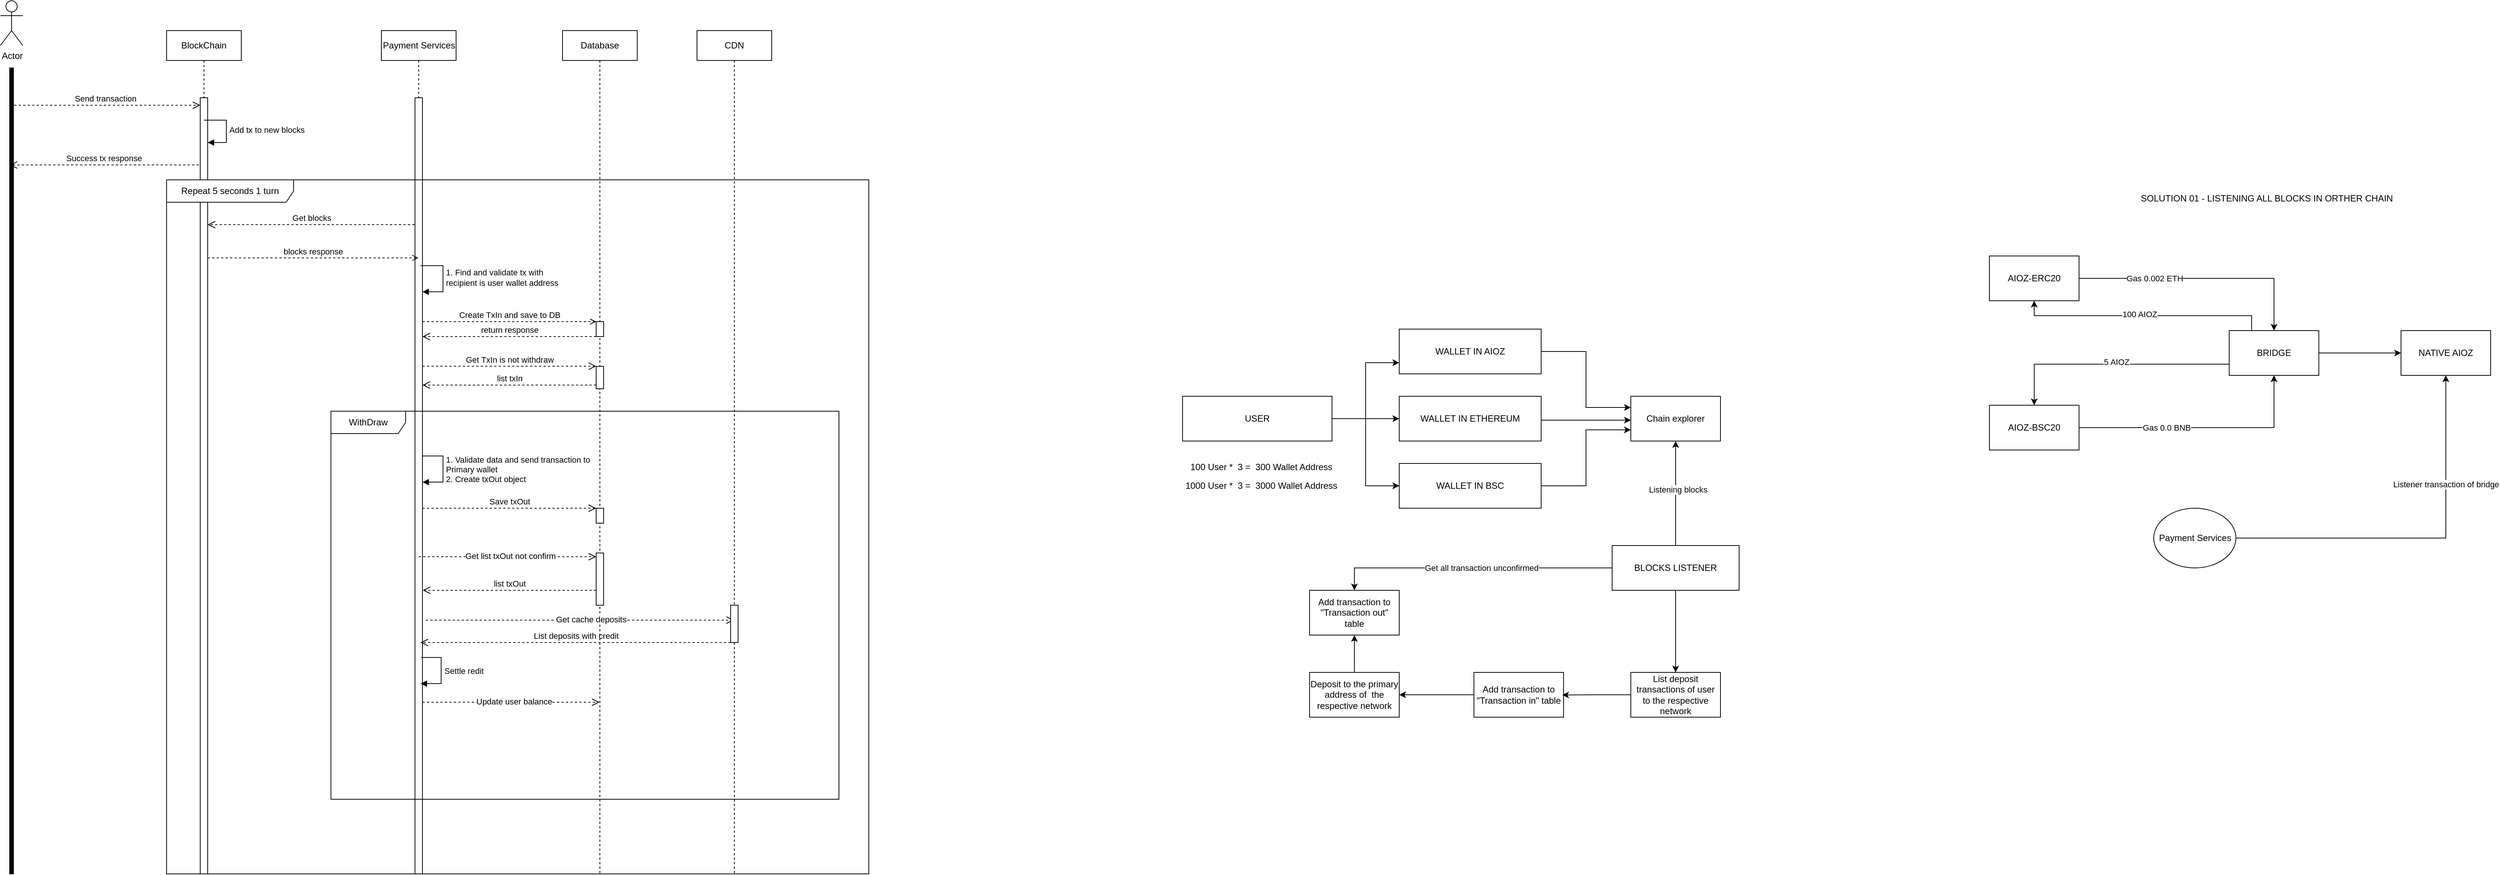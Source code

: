 <mxfile version="24.8.3">
  <diagram id="C5RBs43oDa-KdzZeNtuy" name="Page-1">
    <mxGraphModel dx="2595" dy="501" grid="1" gridSize="10" guides="1" tooltips="1" connect="1" arrows="1" fold="1" page="1" pageScale="1" pageWidth="827" pageHeight="1169" math="0" shadow="0">
      <root>
        <mxCell id="WIyWlLk6GJQsqaUBKTNV-0" />
        <mxCell id="WIyWlLk6GJQsqaUBKTNV-1" parent="WIyWlLk6GJQsqaUBKTNV-0" />
        <mxCell id="eYlgFXyIfjPkv886gNfy-71" style="edgeStyle=orthogonalEdgeStyle;rounded=0;orthogonalLoop=1;jettySize=auto;html=1;entryX=0.5;entryY=0;entryDx=0;entryDy=0;" edge="1" parent="WIyWlLk6GJQsqaUBKTNV-1" source="klTrbKSa8jeeAFxTV1Gi-0" target="eYlgFXyIfjPkv886gNfy-69">
          <mxGeometry relative="1" as="geometry" />
        </mxCell>
        <mxCell id="eYlgFXyIfjPkv886gNfy-98" value="Gas 0.002 ETH" style="edgeLabel;html=1;align=center;verticalAlign=middle;resizable=0;points=[];" vertex="1" connectable="0" parent="eYlgFXyIfjPkv886gNfy-71">
          <mxGeometry x="-0.516" y="3" relative="1" as="geometry">
            <mxPoint x="21" y="3" as="offset" />
          </mxGeometry>
        </mxCell>
        <mxCell id="klTrbKSa8jeeAFxTV1Gi-0" value="AIOZ-ERC20" style="whiteSpace=wrap;html=1;" parent="WIyWlLk6GJQsqaUBKTNV-1" vertex="1">
          <mxGeometry x="1490" y="572" width="120" height="60" as="geometry" />
        </mxCell>
        <mxCell id="eYlgFXyIfjPkv886gNfy-0" value="" style="html=1;points=[];perimeter=orthogonalPerimeter;fillColor=strokeColor;" vertex="1" parent="WIyWlLk6GJQsqaUBKTNV-1">
          <mxGeometry x="-1160" y="320" width="5" height="1080" as="geometry" />
        </mxCell>
        <mxCell id="eYlgFXyIfjPkv886gNfy-1" value="Actor" style="shape=umlActor;verticalLabelPosition=bottom;verticalAlign=top;html=1;" vertex="1" parent="WIyWlLk6GJQsqaUBKTNV-1">
          <mxGeometry x="-1172.5" y="230" width="30" height="60" as="geometry" />
        </mxCell>
        <mxCell id="eYlgFXyIfjPkv886gNfy-2" value="BlockChain" style="shape=umlLifeline;perimeter=lifelinePerimeter;whiteSpace=wrap;html=1;container=1;dropTarget=0;collapsible=0;recursiveResize=0;outlineConnect=0;portConstraint=eastwest;newEdgeStyle={&quot;edgeStyle&quot;:&quot;elbowEdgeStyle&quot;,&quot;elbow&quot;:&quot;vertical&quot;,&quot;curved&quot;:0,&quot;rounded&quot;:0};" vertex="1" parent="WIyWlLk6GJQsqaUBKTNV-1">
          <mxGeometry x="-950" y="270" width="100" height="1130" as="geometry" />
        </mxCell>
        <mxCell id="eYlgFXyIfjPkv886gNfy-3" value="" style="html=1;points=[[0,0,0,0,5],[0,1,0,0,-5],[1,0,0,0,5],[1,1,0,0,-5]];perimeter=orthogonalPerimeter;outlineConnect=0;targetShapes=umlLifeline;portConstraint=eastwest;newEdgeStyle={&quot;curved&quot;:0,&quot;rounded&quot;:0};" vertex="1" parent="eYlgFXyIfjPkv886gNfy-2">
          <mxGeometry x="45" y="90" width="10" height="1040" as="geometry" />
        </mxCell>
        <mxCell id="eYlgFXyIfjPkv886gNfy-14" value="Add tx to new blocks" style="html=1;align=left;spacingLeft=2;endArrow=block;rounded=0;edgeStyle=orthogonalEdgeStyle;curved=0;rounded=0;" edge="1" parent="eYlgFXyIfjPkv886gNfy-2">
          <mxGeometry relative="1" as="geometry">
            <mxPoint x="50" y="120" as="sourcePoint" />
            <Array as="points">
              <mxPoint x="80" y="120" />
            </Array>
            <mxPoint x="55.0" y="150" as="targetPoint" />
          </mxGeometry>
        </mxCell>
        <mxCell id="eYlgFXyIfjPkv886gNfy-4" value="Payment Services" style="shape=umlLifeline;perimeter=lifelinePerimeter;whiteSpace=wrap;html=1;container=1;dropTarget=0;collapsible=0;recursiveResize=0;outlineConnect=0;portConstraint=eastwest;newEdgeStyle={&quot;edgeStyle&quot;:&quot;elbowEdgeStyle&quot;,&quot;elbow&quot;:&quot;vertical&quot;,&quot;curved&quot;:0,&quot;rounded&quot;:0};" vertex="1" parent="WIyWlLk6GJQsqaUBKTNV-1">
          <mxGeometry x="-662.5" y="270" width="100" height="1130" as="geometry" />
        </mxCell>
        <mxCell id="eYlgFXyIfjPkv886gNfy-5" value="" style="html=1;points=[[0,0,0,0,5],[0,1,0,0,-5],[1,0,0,0,5],[1,1,0,0,-5]];perimeter=orthogonalPerimeter;outlineConnect=0;targetShapes=umlLifeline;portConstraint=eastwest;newEdgeStyle={&quot;curved&quot;:0,&quot;rounded&quot;:0};" vertex="1" parent="eYlgFXyIfjPkv886gNfy-4">
          <mxGeometry x="45" y="90" width="10" height="1040" as="geometry" />
        </mxCell>
        <mxCell id="eYlgFXyIfjPkv886gNfy-8" value="Send transaction" style="endArrow=open;startArrow=none;endFill=0;startFill=0;endSize=8;html=1;verticalAlign=bottom;dashed=1;labelBackgroundColor=none;rounded=0;exitX=0.7;exitY=0.071;exitDx=0;exitDy=0;exitPerimeter=0;" edge="1" parent="WIyWlLk6GJQsqaUBKTNV-1" target="eYlgFXyIfjPkv886gNfy-3">
          <mxGeometry width="160" relative="1" as="geometry">
            <mxPoint x="-1160" y="370.0" as="sourcePoint" />
            <mxPoint x="-934" y="370.0" as="targetPoint" />
          </mxGeometry>
        </mxCell>
        <mxCell id="eYlgFXyIfjPkv886gNfy-9" value="Get blocks" style="endArrow=open;startArrow=none;endFill=0;startFill=0;endSize=8;html=1;verticalAlign=bottom;dashed=1;labelBackgroundColor=none;rounded=0;" edge="1" parent="WIyWlLk6GJQsqaUBKTNV-1">
          <mxGeometry x="0.001" width="160" relative="1" as="geometry">
            <mxPoint x="-618" y="530" as="sourcePoint" />
            <mxPoint x="-895" y="530" as="targetPoint" />
            <Array as="points">
              <mxPoint x="-875" y="530" />
            </Array>
            <mxPoint as="offset" />
          </mxGeometry>
        </mxCell>
        <mxCell id="eYlgFXyIfjPkv886gNfy-10" value="blocks response" style="endArrow=open;html=1;rounded=0;align=center;verticalAlign=bottom;dashed=1;endFill=0;labelBackgroundColor=none;" edge="1" parent="WIyWlLk6GJQsqaUBKTNV-1">
          <mxGeometry relative="1" as="geometry">
            <mxPoint x="-895.0" y="574.58" as="sourcePoint" />
            <mxPoint x="-613" y="574.58" as="targetPoint" />
          </mxGeometry>
        </mxCell>
        <mxCell id="eYlgFXyIfjPkv886gNfy-11" value="" style="resizable=0;html=1;align=center;verticalAlign=top;labelBackgroundColor=none;" connectable="0" vertex="1" parent="eYlgFXyIfjPkv886gNfy-10">
          <mxGeometry relative="1" as="geometry" />
        </mxCell>
        <mxCell id="eYlgFXyIfjPkv886gNfy-12" value="Success tx response" style="endArrow=open;startArrow=none;endFill=0;startFill=0;endSize=8;html=1;verticalAlign=bottom;dashed=1;labelBackgroundColor=none;rounded=0;entryX=0.367;entryY=0.182;entryDx=0;entryDy=0;entryPerimeter=0;" edge="1" parent="WIyWlLk6GJQsqaUBKTNV-1">
          <mxGeometry x="0.003" width="160" relative="1" as="geometry">
            <mxPoint x="-906.84" y="450" as="sourcePoint" />
            <mxPoint x="-1160.005" y="450.08" as="targetPoint" />
            <Array as="points">
              <mxPoint x="-1096.84" y="450" />
            </Array>
            <mxPoint as="offset" />
          </mxGeometry>
        </mxCell>
        <mxCell id="eYlgFXyIfjPkv886gNfy-15" value="1. Find and validate tx with &lt;br&gt;recipient is user wallet address" style="html=1;align=left;spacingLeft=2;endArrow=block;rounded=0;edgeStyle=orthogonalEdgeStyle;curved=0;rounded=0;" edge="1" parent="WIyWlLk6GJQsqaUBKTNV-1">
          <mxGeometry x="-0.005" relative="1" as="geometry">
            <mxPoint x="-610" y="585" as="sourcePoint" />
            <Array as="points">
              <mxPoint x="-580" y="585" />
              <mxPoint x="-580" y="620" />
            </Array>
            <mxPoint x="-607.5" y="620.034" as="targetPoint" />
            <mxPoint as="offset" />
          </mxGeometry>
        </mxCell>
        <mxCell id="eYlgFXyIfjPkv886gNfy-23" value="Database" style="shape=umlLifeline;perimeter=lifelinePerimeter;whiteSpace=wrap;html=1;container=1;dropTarget=0;collapsible=0;recursiveResize=0;outlineConnect=0;portConstraint=eastwest;newEdgeStyle={&quot;edgeStyle&quot;:&quot;elbowEdgeStyle&quot;,&quot;elbow&quot;:&quot;vertical&quot;,&quot;curved&quot;:0,&quot;rounded&quot;:0};" vertex="1" parent="WIyWlLk6GJQsqaUBKTNV-1">
          <mxGeometry x="-420" y="270" width="100" height="1130" as="geometry" />
        </mxCell>
        <mxCell id="eYlgFXyIfjPkv886gNfy-28" value="Repeat 5 seconds 1 turn" style="shape=umlFrame;whiteSpace=wrap;html=1;pointerEvents=0;recursiveResize=0;container=1;collapsible=0;width=170;" vertex="1" parent="WIyWlLk6GJQsqaUBKTNV-1">
          <mxGeometry x="-950" y="470" width="940" height="930" as="geometry" />
        </mxCell>
        <mxCell id="eYlgFXyIfjPkv886gNfy-31" value="Get TxIn is not withdraw" style="endArrow=open;startArrow=none;endFill=0;startFill=0;endSize=8;html=1;verticalAlign=bottom;dashed=1;labelBackgroundColor=none;rounded=0;" edge="1" parent="eYlgFXyIfjPkv886gNfy-28">
          <mxGeometry width="160" relative="1" as="geometry">
            <mxPoint x="342.5" y="249.71" as="sourcePoint" />
            <mxPoint x="575" y="249.71" as="targetPoint" />
          </mxGeometry>
        </mxCell>
        <mxCell id="eYlgFXyIfjPkv886gNfy-24" value="" style="html=1;points=[[0,0,0,0,5],[0,1,0,0,-5],[1,0,0,0,5],[1,1,0,0,-5]];perimeter=orthogonalPerimeter;outlineConnect=0;targetShapes=umlLifeline;portConstraint=eastwest;newEdgeStyle={&quot;curved&quot;:0,&quot;rounded&quot;:0};" vertex="1" parent="eYlgFXyIfjPkv886gNfy-28">
          <mxGeometry x="575" y="190" width="10" height="20" as="geometry" />
        </mxCell>
        <mxCell id="eYlgFXyIfjPkv886gNfy-32" value="" style="html=1;points=[[0,0,0,0,5],[0,1,0,0,-5],[1,0,0,0,5],[1,1,0,0,-5]];perimeter=orthogonalPerimeter;outlineConnect=0;targetShapes=umlLifeline;portConstraint=eastwest;newEdgeStyle={&quot;curved&quot;:0,&quot;rounded&quot;:0};" vertex="1" parent="eYlgFXyIfjPkv886gNfy-28">
          <mxGeometry x="575" y="250" width="10" height="30" as="geometry" />
        </mxCell>
        <mxCell id="eYlgFXyIfjPkv886gNfy-33" value="return response" style="endArrow=open;startArrow=none;endFill=0;startFill=0;endSize=8;html=1;verticalAlign=bottom;dashed=1;labelBackgroundColor=none;rounded=0;exitX=0;exitY=1;exitDx=0;exitDy=-5;exitPerimeter=0;" edge="1" parent="eYlgFXyIfjPkv886gNfy-28">
          <mxGeometry x="-0.002" width="160" relative="1" as="geometry">
            <mxPoint x="575" y="210" as="sourcePoint" />
            <mxPoint x="342.5" y="210" as="targetPoint" />
            <mxPoint as="offset" />
          </mxGeometry>
        </mxCell>
        <mxCell id="eYlgFXyIfjPkv886gNfy-35" value="1. Validate data and send transaction to&amp;nbsp;&lt;br&gt;Primary wallet&lt;br&gt;2. Create txOut object" style="html=1;align=left;spacingLeft=2;endArrow=block;rounded=0;edgeStyle=orthogonalEdgeStyle;curved=0;rounded=0;" edge="1" parent="eYlgFXyIfjPkv886gNfy-28">
          <mxGeometry x="-0.005" relative="1" as="geometry">
            <mxPoint x="343" y="370" as="sourcePoint" />
            <Array as="points">
              <mxPoint x="370" y="370" />
              <mxPoint x="370" y="405" />
            </Array>
            <mxPoint x="342.5" y="405.034" as="targetPoint" />
            <mxPoint as="offset" />
          </mxGeometry>
        </mxCell>
        <mxCell id="eYlgFXyIfjPkv886gNfy-36" value="Save txOut" style="endArrow=open;startArrow=none;endFill=0;startFill=0;endSize=8;html=1;verticalAlign=bottom;dashed=1;labelBackgroundColor=none;rounded=0;" edge="1" parent="eYlgFXyIfjPkv886gNfy-28" target="eYlgFXyIfjPkv886gNfy-37">
          <mxGeometry x="0.003" width="160" relative="1" as="geometry">
            <mxPoint x="342.5" y="440" as="sourcePoint" />
            <mxPoint x="575" y="440" as="targetPoint" />
            <mxPoint as="offset" />
          </mxGeometry>
        </mxCell>
        <mxCell id="eYlgFXyIfjPkv886gNfy-38" value="WithDraw" style="shape=umlFrame;whiteSpace=wrap;html=1;pointerEvents=0;recursiveResize=0;container=1;collapsible=0;width=100;height=30;" vertex="1" parent="eYlgFXyIfjPkv886gNfy-28">
          <mxGeometry x="220" y="310" width="680" height="520" as="geometry" />
        </mxCell>
        <mxCell id="eYlgFXyIfjPkv886gNfy-37" value="" style="html=1;points=[[0,0,0,0,5],[0,1,0,0,-5],[1,0,0,0,5],[1,1,0,0,-5]];perimeter=orthogonalPerimeter;outlineConnect=0;targetShapes=umlLifeline;portConstraint=eastwest;newEdgeStyle={&quot;curved&quot;:0,&quot;rounded&quot;:0};" vertex="1" parent="eYlgFXyIfjPkv886gNfy-38">
          <mxGeometry x="355" y="130" width="10" height="20" as="geometry" />
        </mxCell>
        <mxCell id="eYlgFXyIfjPkv886gNfy-51" value="" style="html=1;points=[[0,0,0,0,5],[0,1,0,0,-5],[1,0,0,0,5],[1,1,0,0,-5]];perimeter=orthogonalPerimeter;outlineConnect=0;targetShapes=umlLifeline;portConstraint=eastwest;newEdgeStyle={&quot;curved&quot;:0,&quot;rounded&quot;:0};" vertex="1" parent="eYlgFXyIfjPkv886gNfy-38">
          <mxGeometry x="355" y="190" width="10" height="70" as="geometry" />
        </mxCell>
        <mxCell id="eYlgFXyIfjPkv886gNfy-55" value="list txOut" style="endArrow=open;startArrow=none;endFill=0;startFill=0;endSize=8;html=1;verticalAlign=bottom;dashed=1;labelBackgroundColor=none;rounded=0;exitX=0;exitY=1;exitDx=0;exitDy=-5;exitPerimeter=0;" edge="1" parent="eYlgFXyIfjPkv886gNfy-38">
          <mxGeometry width="160" relative="1" as="geometry">
            <mxPoint x="355" y="240.0" as="sourcePoint" />
            <mxPoint x="123" y="240.0" as="targetPoint" />
          </mxGeometry>
        </mxCell>
        <mxCell id="eYlgFXyIfjPkv886gNfy-58" value="" style="endArrow=open;startArrow=none;endFill=0;startFill=0;endSize=8;html=1;verticalAlign=bottom;dashed=1;labelBackgroundColor=none;rounded=0;" edge="1" parent="eYlgFXyIfjPkv886gNfy-38">
          <mxGeometry x="0.003" width="160" relative="1" as="geometry">
            <mxPoint x="127" y="280" as="sourcePoint" />
            <mxPoint x="539.5" y="280" as="targetPoint" />
            <mxPoint as="offset" />
          </mxGeometry>
        </mxCell>
        <mxCell id="eYlgFXyIfjPkv886gNfy-59" value="&lt;span style=&quot;background-color: rgb(251, 251, 251);&quot;&gt;Get cache deposits&lt;/span&gt;" style="edgeLabel;html=1;align=center;verticalAlign=middle;resizable=0;points=[];" vertex="1" connectable="0" parent="eYlgFXyIfjPkv886gNfy-58">
          <mxGeometry x="0.117" y="1" relative="1" as="geometry">
            <mxPoint x="-10" as="offset" />
          </mxGeometry>
        </mxCell>
        <mxCell id="eYlgFXyIfjPkv886gNfy-60" value="List deposits with credit" style="endArrow=open;startArrow=none;endFill=0;startFill=0;endSize=8;html=1;verticalAlign=bottom;dashed=1;labelBackgroundColor=none;rounded=0;" edge="1" parent="eYlgFXyIfjPkv886gNfy-38" source="eYlgFXyIfjPkv886gNfy-57">
          <mxGeometry width="160" relative="1" as="geometry">
            <mxPoint x="342" y="310" as="sourcePoint" />
            <mxPoint x="120" y="310" as="targetPoint" />
          </mxGeometry>
        </mxCell>
        <mxCell id="eYlgFXyIfjPkv886gNfy-61" value="Settle redit" style="html=1;align=left;spacingLeft=2;endArrow=block;rounded=0;edgeStyle=orthogonalEdgeStyle;curved=0;rounded=0;" edge="1" parent="eYlgFXyIfjPkv886gNfy-38">
          <mxGeometry x="-0.005" relative="1" as="geometry">
            <mxPoint x="120.5" y="330" as="sourcePoint" />
            <Array as="points">
              <mxPoint x="147.5" y="330" />
              <mxPoint x="147.5" y="365" />
            </Array>
            <mxPoint x="120" y="365.034" as="targetPoint" />
            <mxPoint as="offset" />
          </mxGeometry>
        </mxCell>
        <mxCell id="eYlgFXyIfjPkv886gNfy-26" value="Create TxIn and save to DB" style="endArrow=open;html=1;rounded=0;align=center;verticalAlign=bottom;dashed=1;endFill=0;labelBackgroundColor=none;" edge="1" parent="WIyWlLk6GJQsqaUBKTNV-1">
          <mxGeometry relative="1" as="geometry">
            <mxPoint x="-607.5" y="660" as="sourcePoint" />
            <mxPoint x="-375" y="660" as="targetPoint" />
          </mxGeometry>
        </mxCell>
        <mxCell id="eYlgFXyIfjPkv886gNfy-27" value="" style="resizable=0;html=1;align=center;verticalAlign=top;labelBackgroundColor=none;" connectable="0" vertex="1" parent="eYlgFXyIfjPkv886gNfy-26">
          <mxGeometry relative="1" as="geometry" />
        </mxCell>
        <mxCell id="eYlgFXyIfjPkv886gNfy-34" value="list txIn" style="endArrow=open;startArrow=none;endFill=0;startFill=0;endSize=8;html=1;verticalAlign=bottom;dashed=1;labelBackgroundColor=none;rounded=0;exitX=0;exitY=1;exitDx=0;exitDy=-5;exitPerimeter=0;" edge="1" parent="WIyWlLk6GJQsqaUBKTNV-1" source="eYlgFXyIfjPkv886gNfy-32" target="eYlgFXyIfjPkv886gNfy-5">
          <mxGeometry width="160" relative="1" as="geometry">
            <mxPoint x="-600" y="770" as="sourcePoint" />
            <mxPoint x="-440" y="770" as="targetPoint" />
          </mxGeometry>
        </mxCell>
        <mxCell id="eYlgFXyIfjPkv886gNfy-50" value="" style="endArrow=open;startArrow=none;endFill=0;startFill=0;endSize=8;html=1;verticalAlign=bottom;dashed=1;labelBackgroundColor=none;rounded=0;" edge="1" parent="WIyWlLk6GJQsqaUBKTNV-1" source="eYlgFXyIfjPkv886gNfy-51" target="eYlgFXyIfjPkv886gNfy-23">
          <mxGeometry x="NaN" y="125" width="160" relative="1" as="geometry">
            <mxPoint x="-607.5" y="970" as="sourcePoint" />
            <mxPoint x="-375" y="970" as="targetPoint" />
            <mxPoint x="-120" y="-35" as="offset" />
          </mxGeometry>
        </mxCell>
        <mxCell id="eYlgFXyIfjPkv886gNfy-52" value="" style="endArrow=open;startArrow=none;endFill=0;startFill=0;endSize=8;html=1;verticalAlign=bottom;dashed=1;labelBackgroundColor=none;rounded=0;entryX=0;entryY=0;entryDx=0;entryDy=5;entryPerimeter=0;" edge="1" parent="WIyWlLk6GJQsqaUBKTNV-1" source="eYlgFXyIfjPkv886gNfy-4" target="eYlgFXyIfjPkv886gNfy-51">
          <mxGeometry x="0.003" width="160" relative="1" as="geometry">
            <mxPoint x="-1337.5" y="1740" as="sourcePoint" />
            <mxPoint x="-1100" y="1740" as="targetPoint" />
            <mxPoint as="offset" />
          </mxGeometry>
        </mxCell>
        <mxCell id="eYlgFXyIfjPkv886gNfy-54" value="&lt;span style=&quot;background-color: rgb(251, 251, 251);&quot;&gt;Get list txOut not confirm&lt;/span&gt;" style="edgeLabel;html=1;align=center;verticalAlign=middle;resizable=0;points=[];" vertex="1" connectable="0" parent="eYlgFXyIfjPkv886gNfy-52">
          <mxGeometry x="0.117" y="1" relative="1" as="geometry">
            <mxPoint x="-10" as="offset" />
          </mxGeometry>
        </mxCell>
        <mxCell id="eYlgFXyIfjPkv886gNfy-56" value="CDN" style="shape=umlLifeline;perimeter=lifelinePerimeter;whiteSpace=wrap;html=1;container=1;dropTarget=0;collapsible=0;recursiveResize=0;outlineConnect=0;portConstraint=eastwest;newEdgeStyle={&quot;edgeStyle&quot;:&quot;elbowEdgeStyle&quot;,&quot;elbow&quot;:&quot;vertical&quot;,&quot;curved&quot;:0,&quot;rounded&quot;:0};" vertex="1" parent="WIyWlLk6GJQsqaUBKTNV-1">
          <mxGeometry x="-240" y="270" width="100" height="1130" as="geometry" />
        </mxCell>
        <mxCell id="eYlgFXyIfjPkv886gNfy-57" value="" style="html=1;points=[[0,0,0,0,5],[0,1,0,0,-5],[1,0,0,0,5],[1,1,0,0,-5]];perimeter=orthogonalPerimeter;outlineConnect=0;targetShapes=umlLifeline;portConstraint=eastwest;newEdgeStyle={&quot;curved&quot;:0,&quot;rounded&quot;:0};" vertex="1" parent="eYlgFXyIfjPkv886gNfy-56">
          <mxGeometry x="45" y="770" width="10" height="50" as="geometry" />
        </mxCell>
        <mxCell id="eYlgFXyIfjPkv886gNfy-62" value="" style="endArrow=open;startArrow=none;endFill=0;startFill=0;endSize=8;html=1;verticalAlign=bottom;dashed=1;labelBackgroundColor=none;rounded=0;" edge="1" parent="WIyWlLk6GJQsqaUBKTNV-1" source="eYlgFXyIfjPkv886gNfy-5" target="eYlgFXyIfjPkv886gNfy-23">
          <mxGeometry x="0.003" width="160" relative="1" as="geometry">
            <mxPoint x="-593" y="1070" as="sourcePoint" />
            <mxPoint x="-180.5" y="1070" as="targetPoint" />
            <mxPoint as="offset" />
            <Array as="points">
              <mxPoint x="-420" y="1170" />
            </Array>
          </mxGeometry>
        </mxCell>
        <mxCell id="eYlgFXyIfjPkv886gNfy-63" value="&lt;span style=&quot;background-color: rgb(251, 251, 251);&quot;&gt;Update user balance&lt;/span&gt;" style="edgeLabel;html=1;align=center;verticalAlign=middle;resizable=0;points=[];" vertex="1" connectable="0" parent="eYlgFXyIfjPkv886gNfy-62">
          <mxGeometry x="0.117" y="1" relative="1" as="geometry">
            <mxPoint x="-10" as="offset" />
          </mxGeometry>
        </mxCell>
        <mxCell id="eYlgFXyIfjPkv886gNfy-67" value="AIOZ-BSC20" style="whiteSpace=wrap;html=1;" vertex="1" parent="WIyWlLk6GJQsqaUBKTNV-1">
          <mxGeometry x="1490" y="772" width="120" height="60" as="geometry" />
        </mxCell>
        <mxCell id="eYlgFXyIfjPkv886gNfy-68" value="NATIVE AIOZ" style="whiteSpace=wrap;html=1;" vertex="1" parent="WIyWlLk6GJQsqaUBKTNV-1">
          <mxGeometry x="2041" y="672" width="120" height="60" as="geometry" />
        </mxCell>
        <mxCell id="eYlgFXyIfjPkv886gNfy-72" style="edgeStyle=orthogonalEdgeStyle;rounded=0;orthogonalLoop=1;jettySize=auto;html=1;" edge="1" parent="WIyWlLk6GJQsqaUBKTNV-1" source="eYlgFXyIfjPkv886gNfy-69" target="eYlgFXyIfjPkv886gNfy-68">
          <mxGeometry relative="1" as="geometry" />
        </mxCell>
        <mxCell id="eYlgFXyIfjPkv886gNfy-100" style="edgeStyle=orthogonalEdgeStyle;rounded=0;orthogonalLoop=1;jettySize=auto;html=1;exitX=0.25;exitY=0;exitDx=0;exitDy=0;" edge="1" parent="WIyWlLk6GJQsqaUBKTNV-1" source="eYlgFXyIfjPkv886gNfy-69" target="klTrbKSa8jeeAFxTV1Gi-0">
          <mxGeometry relative="1" as="geometry">
            <mxPoint x="1820" y="640" as="sourcePoint" />
            <mxPoint x="1550.029" y="620" as="targetPoint" />
          </mxGeometry>
        </mxCell>
        <mxCell id="eYlgFXyIfjPkv886gNfy-101" value="100 AIOZ" style="edgeLabel;html=1;align=center;verticalAlign=middle;resizable=0;points=[];" vertex="1" connectable="0" parent="eYlgFXyIfjPkv886gNfy-100">
          <mxGeometry x="-0.065" y="-2" relative="1" as="geometry">
            <mxPoint x="-16" as="offset" />
          </mxGeometry>
        </mxCell>
        <mxCell id="eYlgFXyIfjPkv886gNfy-102" style="edgeStyle=orthogonalEdgeStyle;rounded=0;orthogonalLoop=1;jettySize=auto;html=1;exitX=0;exitY=0.75;exitDx=0;exitDy=0;entryX=0.5;entryY=0;entryDx=0;entryDy=0;" edge="1" parent="WIyWlLk6GJQsqaUBKTNV-1" source="eYlgFXyIfjPkv886gNfy-69" target="eYlgFXyIfjPkv886gNfy-67">
          <mxGeometry relative="1" as="geometry" />
        </mxCell>
        <mxCell id="eYlgFXyIfjPkv886gNfy-105" value="5 AIOZ" style="edgeLabel;html=1;align=center;verticalAlign=middle;resizable=0;points=[];" vertex="1" connectable="0" parent="eYlgFXyIfjPkv886gNfy-102">
          <mxGeometry x="0.11" y="-3" relative="1" as="geometry">
            <mxPoint x="24" as="offset" />
          </mxGeometry>
        </mxCell>
        <mxCell id="eYlgFXyIfjPkv886gNfy-69" value="BRIDGE" style="whiteSpace=wrap;html=1;" vertex="1" parent="WIyWlLk6GJQsqaUBKTNV-1">
          <mxGeometry x="1811" y="672" width="120" height="60" as="geometry" />
        </mxCell>
        <mxCell id="eYlgFXyIfjPkv886gNfy-70" style="edgeStyle=orthogonalEdgeStyle;rounded=0;orthogonalLoop=1;jettySize=auto;html=1;" edge="1" parent="WIyWlLk6GJQsqaUBKTNV-1" source="eYlgFXyIfjPkv886gNfy-67" target="eYlgFXyIfjPkv886gNfy-69">
          <mxGeometry relative="1" as="geometry" />
        </mxCell>
        <mxCell id="eYlgFXyIfjPkv886gNfy-99" value="Gas&amp;nbsp;0.0 BNB" style="edgeLabel;html=1;align=center;verticalAlign=middle;resizable=0;points=[];" vertex="1" connectable="0" parent="eYlgFXyIfjPkv886gNfy-70">
          <mxGeometry x="-0.364" y="-1" relative="1" as="geometry">
            <mxPoint x="11" y="-1" as="offset" />
          </mxGeometry>
        </mxCell>
        <mxCell id="eYlgFXyIfjPkv886gNfy-74" style="edgeStyle=orthogonalEdgeStyle;rounded=0;orthogonalLoop=1;jettySize=auto;html=1;" edge="1" parent="WIyWlLk6GJQsqaUBKTNV-1" source="eYlgFXyIfjPkv886gNfy-73" target="eYlgFXyIfjPkv886gNfy-68">
          <mxGeometry relative="1" as="geometry" />
        </mxCell>
        <mxCell id="eYlgFXyIfjPkv886gNfy-76" value="Listener transaction of bridge" style="edgeLabel;html=1;align=center;verticalAlign=middle;resizable=0;points=[];" vertex="1" connectable="0" parent="eYlgFXyIfjPkv886gNfy-74">
          <mxGeometry x="0.416" y="4" relative="1" as="geometry">
            <mxPoint x="4" as="offset" />
          </mxGeometry>
        </mxCell>
        <mxCell id="eYlgFXyIfjPkv886gNfy-73" value="Payment Services" style="ellipse;html=1;" vertex="1" parent="WIyWlLk6GJQsqaUBKTNV-1">
          <mxGeometry x="1710" y="910" width="110" height="80" as="geometry" />
        </mxCell>
        <mxCell id="eYlgFXyIfjPkv886gNfy-78" value="SOLUTION 01 - LISTENING ALL BLOCKS IN ORTHER CHAIN" style="text;html=1;align=center;verticalAlign=middle;resizable=0;points=[];autosize=1;strokeColor=none;fillColor=none;" vertex="1" parent="WIyWlLk6GJQsqaUBKTNV-1">
          <mxGeometry x="1681" y="480" width="360" height="30" as="geometry" />
        </mxCell>
        <mxCell id="eYlgFXyIfjPkv886gNfy-86" value="" style="group" vertex="1" connectable="0" parent="WIyWlLk6GJQsqaUBKTNV-1">
          <mxGeometry x="410" y="670" width="480" height="240" as="geometry" />
        </mxCell>
        <mxCell id="eYlgFXyIfjPkv886gNfy-79" value="WALLET IN AIOZ" style="whiteSpace=wrap;html=1;" vertex="1" parent="eYlgFXyIfjPkv886gNfy-86">
          <mxGeometry x="290" width="190" height="60" as="geometry" />
        </mxCell>
        <mxCell id="eYlgFXyIfjPkv886gNfy-83" style="edgeStyle=orthogonalEdgeStyle;rounded=0;orthogonalLoop=1;jettySize=auto;html=1;entryX=0;entryY=0.75;entryDx=0;entryDy=0;" edge="1" parent="eYlgFXyIfjPkv886gNfy-86" source="eYlgFXyIfjPkv886gNfy-80" target="eYlgFXyIfjPkv886gNfy-79">
          <mxGeometry relative="1" as="geometry" />
        </mxCell>
        <mxCell id="eYlgFXyIfjPkv886gNfy-84" style="edgeStyle=orthogonalEdgeStyle;rounded=0;orthogonalLoop=1;jettySize=auto;html=1;" edge="1" parent="eYlgFXyIfjPkv886gNfy-86" source="eYlgFXyIfjPkv886gNfy-80" target="eYlgFXyIfjPkv886gNfy-81">
          <mxGeometry relative="1" as="geometry" />
        </mxCell>
        <mxCell id="eYlgFXyIfjPkv886gNfy-85" style="edgeStyle=orthogonalEdgeStyle;rounded=0;orthogonalLoop=1;jettySize=auto;html=1;entryX=0;entryY=0.5;entryDx=0;entryDy=0;" edge="1" parent="eYlgFXyIfjPkv886gNfy-86" source="eYlgFXyIfjPkv886gNfy-80" target="eYlgFXyIfjPkv886gNfy-82">
          <mxGeometry relative="1" as="geometry" />
        </mxCell>
        <mxCell id="eYlgFXyIfjPkv886gNfy-80" value="USER" style="whiteSpace=wrap;html=1;" vertex="1" parent="eYlgFXyIfjPkv886gNfy-86">
          <mxGeometry y="90" width="200" height="60" as="geometry" />
        </mxCell>
        <mxCell id="eYlgFXyIfjPkv886gNfy-81" value="WALLET IN ETHEREUM" style="whiteSpace=wrap;html=1;" vertex="1" parent="eYlgFXyIfjPkv886gNfy-86">
          <mxGeometry x="290" y="90" width="190" height="60" as="geometry" />
        </mxCell>
        <mxCell id="eYlgFXyIfjPkv886gNfy-82" value="WALLET IN BSC" style="whiteSpace=wrap;html=1;" vertex="1" parent="eYlgFXyIfjPkv886gNfy-86">
          <mxGeometry x="290" y="180" width="190" height="60" as="geometry" />
        </mxCell>
        <mxCell id="eYlgFXyIfjPkv886gNfy-106" value="100 User *&amp;nbsp; 3 =&amp;nbsp; 300 Wallet Address" style="text;html=1;align=center;verticalAlign=middle;resizable=0;points=[];autosize=1;strokeColor=none;fillColor=none;" vertex="1" parent="eYlgFXyIfjPkv886gNfy-86">
          <mxGeometry y="170" width="210" height="30" as="geometry" />
        </mxCell>
        <mxCell id="eYlgFXyIfjPkv886gNfy-107" value="1000 User *&amp;nbsp; 3 =&amp;nbsp; 3000 Wallet Address" style="text;html=1;align=center;verticalAlign=middle;resizable=0;points=[];autosize=1;strokeColor=none;fillColor=none;" vertex="1" parent="eYlgFXyIfjPkv886gNfy-86">
          <mxGeometry x="-10" y="195" width="230" height="30" as="geometry" />
        </mxCell>
        <mxCell id="eYlgFXyIfjPkv886gNfy-94" style="edgeStyle=orthogonalEdgeStyle;rounded=0;orthogonalLoop=1;jettySize=auto;html=1;" edge="1" parent="WIyWlLk6GJQsqaUBKTNV-1" source="eYlgFXyIfjPkv886gNfy-87" target="eYlgFXyIfjPkv886gNfy-90">
          <mxGeometry relative="1" as="geometry" />
        </mxCell>
        <mxCell id="eYlgFXyIfjPkv886gNfy-95" value="Listening blocks" style="edgeLabel;html=1;align=center;verticalAlign=middle;resizable=0;points=[];" vertex="1" connectable="0" parent="eYlgFXyIfjPkv886gNfy-94">
          <mxGeometry x="0.073" y="-3" relative="1" as="geometry">
            <mxPoint as="offset" />
          </mxGeometry>
        </mxCell>
        <mxCell id="eYlgFXyIfjPkv886gNfy-96" style="edgeStyle=orthogonalEdgeStyle;rounded=0;orthogonalLoop=1;jettySize=auto;html=1;entryX=0.5;entryY=0;entryDx=0;entryDy=0;" edge="1" parent="WIyWlLk6GJQsqaUBKTNV-1" source="eYlgFXyIfjPkv886gNfy-87" target="eYlgFXyIfjPkv886gNfy-97">
          <mxGeometry relative="1" as="geometry">
            <mxPoint x="1330" y="710" as="targetPoint" />
          </mxGeometry>
        </mxCell>
        <mxCell id="eYlgFXyIfjPkv886gNfy-116" style="edgeStyle=orthogonalEdgeStyle;rounded=0;orthogonalLoop=1;jettySize=auto;html=1;exitX=0;exitY=0.5;exitDx=0;exitDy=0;entryX=0.5;entryY=0;entryDx=0;entryDy=0;" edge="1" parent="WIyWlLk6GJQsqaUBKTNV-1" source="eYlgFXyIfjPkv886gNfy-87" target="eYlgFXyIfjPkv886gNfy-115">
          <mxGeometry relative="1" as="geometry" />
        </mxCell>
        <mxCell id="eYlgFXyIfjPkv886gNfy-117" value="Get all transaction unconfirmed" style="edgeLabel;html=1;align=center;verticalAlign=middle;resizable=0;points=[];" vertex="1" connectable="0" parent="eYlgFXyIfjPkv886gNfy-116">
          <mxGeometry x="0.082" y="-2" relative="1" as="geometry">
            <mxPoint x="28" y="2" as="offset" />
          </mxGeometry>
        </mxCell>
        <mxCell id="eYlgFXyIfjPkv886gNfy-87" value="BLOCKS LISTENER" style="whiteSpace=wrap;html=1;" vertex="1" parent="WIyWlLk6GJQsqaUBKTNV-1">
          <mxGeometry x="985" y="960" width="170" height="60" as="geometry" />
        </mxCell>
        <mxCell id="eYlgFXyIfjPkv886gNfy-90" value="Chain explorer" style="whiteSpace=wrap;html=1;" vertex="1" parent="WIyWlLk6GJQsqaUBKTNV-1">
          <mxGeometry x="1010" y="760" width="120" height="60" as="geometry" />
        </mxCell>
        <mxCell id="eYlgFXyIfjPkv886gNfy-91" style="edgeStyle=orthogonalEdgeStyle;rounded=0;orthogonalLoop=1;jettySize=auto;html=1;exitX=1;exitY=0.5;exitDx=0;exitDy=0;entryX=0;entryY=0.25;entryDx=0;entryDy=0;" edge="1" parent="WIyWlLk6GJQsqaUBKTNV-1" source="eYlgFXyIfjPkv886gNfy-79" target="eYlgFXyIfjPkv886gNfy-90">
          <mxGeometry relative="1" as="geometry" />
        </mxCell>
        <mxCell id="eYlgFXyIfjPkv886gNfy-92" style="edgeStyle=orthogonalEdgeStyle;rounded=0;orthogonalLoop=1;jettySize=auto;html=1;exitX=1;exitY=0.5;exitDx=0;exitDy=0;" edge="1" parent="WIyWlLk6GJQsqaUBKTNV-1" target="eYlgFXyIfjPkv886gNfy-90">
          <mxGeometry relative="1" as="geometry">
            <mxPoint x="890" y="782" as="sourcePoint" />
            <mxPoint x="990" y="792" as="targetPoint" />
            <Array as="points">
              <mxPoint x="890" y="792" />
            </Array>
          </mxGeometry>
        </mxCell>
        <mxCell id="eYlgFXyIfjPkv886gNfy-93" style="edgeStyle=orthogonalEdgeStyle;rounded=0;orthogonalLoop=1;jettySize=auto;html=1;entryX=0;entryY=0.75;entryDx=0;entryDy=0;" edge="1" parent="WIyWlLk6GJQsqaUBKTNV-1" source="eYlgFXyIfjPkv886gNfy-82" target="eYlgFXyIfjPkv886gNfy-90">
          <mxGeometry relative="1" as="geometry" />
        </mxCell>
        <mxCell id="eYlgFXyIfjPkv886gNfy-97" value="List deposit transactions of user to the respective network" style="whiteSpace=wrap;html=1;" vertex="1" parent="WIyWlLk6GJQsqaUBKTNV-1">
          <mxGeometry x="1010" y="1130" width="120" height="60" as="geometry" />
        </mxCell>
        <mxCell id="eYlgFXyIfjPkv886gNfy-114" style="edgeStyle=orthogonalEdgeStyle;rounded=0;orthogonalLoop=1;jettySize=auto;html=1;" edge="1" parent="WIyWlLk6GJQsqaUBKTNV-1" source="eYlgFXyIfjPkv886gNfy-109" target="eYlgFXyIfjPkv886gNfy-115">
          <mxGeometry relative="1" as="geometry">
            <mxPoint x="640" y="1080" as="targetPoint" />
          </mxGeometry>
        </mxCell>
        <mxCell id="eYlgFXyIfjPkv886gNfy-109" value="&lt;span style=&quot;font-size: 12px;&quot;&gt;Deposit to the primary address of&amp;nbsp; the respective network&lt;/span&gt;" style="whiteSpace=wrap;html=1;" vertex="1" parent="WIyWlLk6GJQsqaUBKTNV-1">
          <mxGeometry x="580" y="1130" width="120" height="60" as="geometry" />
        </mxCell>
        <mxCell id="eYlgFXyIfjPkv886gNfy-112" style="edgeStyle=orthogonalEdgeStyle;rounded=0;orthogonalLoop=1;jettySize=auto;html=1;entryX=1;entryY=0.5;entryDx=0;entryDy=0;" edge="1" parent="WIyWlLk6GJQsqaUBKTNV-1" source="eYlgFXyIfjPkv886gNfy-111" target="eYlgFXyIfjPkv886gNfy-109">
          <mxGeometry relative="1" as="geometry" />
        </mxCell>
        <mxCell id="eYlgFXyIfjPkv886gNfy-111" value="Add transaction to &quot;Transaction in&quot; table" style="whiteSpace=wrap;html=1;" vertex="1" parent="WIyWlLk6GJQsqaUBKTNV-1">
          <mxGeometry x="800" y="1130" width="120" height="60" as="geometry" />
        </mxCell>
        <mxCell id="eYlgFXyIfjPkv886gNfy-113" style="edgeStyle=orthogonalEdgeStyle;rounded=0;orthogonalLoop=1;jettySize=auto;html=1;entryX=0.985;entryY=0.505;entryDx=0;entryDy=0;entryPerimeter=0;" edge="1" parent="WIyWlLk6GJQsqaUBKTNV-1" source="eYlgFXyIfjPkv886gNfy-97" target="eYlgFXyIfjPkv886gNfy-111">
          <mxGeometry relative="1" as="geometry" />
        </mxCell>
        <mxCell id="eYlgFXyIfjPkv886gNfy-115" value="Add transaction to &quot;Transaction out&quot; table" style="whiteSpace=wrap;html=1;" vertex="1" parent="WIyWlLk6GJQsqaUBKTNV-1">
          <mxGeometry x="580" y="1020" width="120" height="60" as="geometry" />
        </mxCell>
      </root>
    </mxGraphModel>
  </diagram>
</mxfile>
